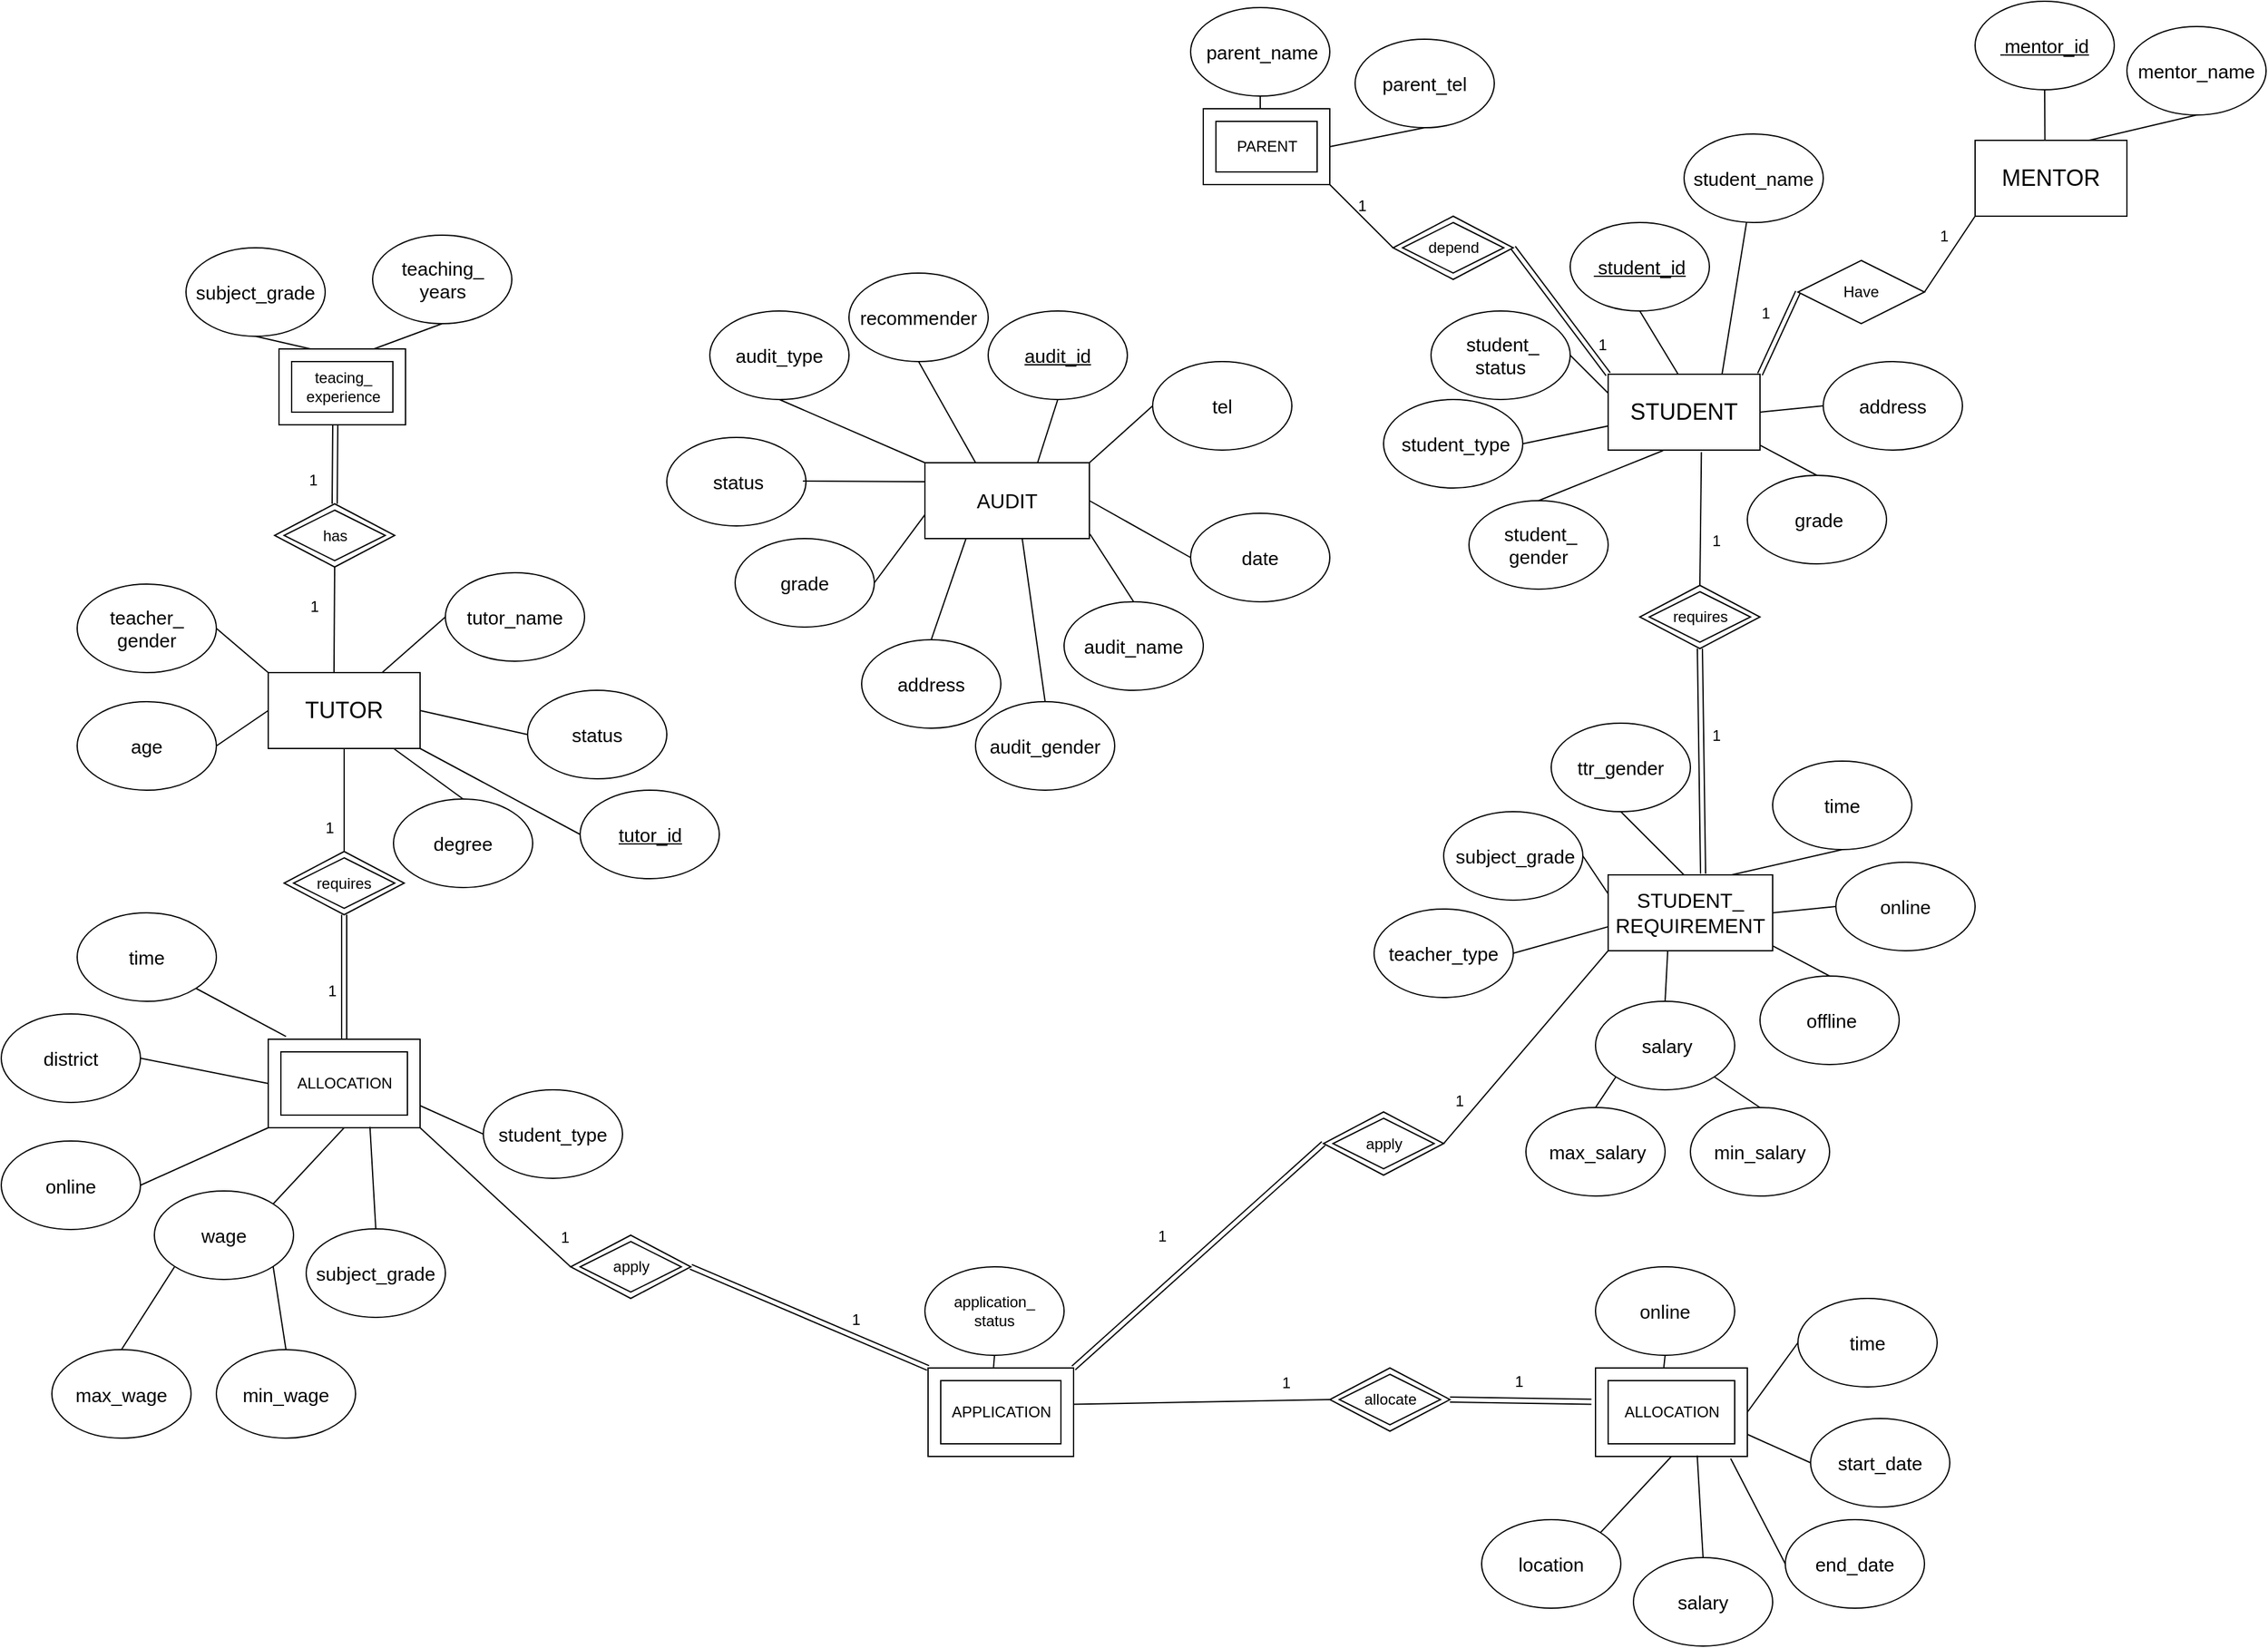 <mxfile version="24.9.1">
  <diagram name="Page-1" id="kLhc2KjDAWlGoQzp7i1l">
    <mxGraphModel dx="4055" dy="1963" grid="1" gridSize="10" guides="1" tooltips="1" connect="1" arrows="1" fold="1" page="1" pageScale="1" pageWidth="850" pageHeight="1100" math="0" shadow="0">
      <root>
        <mxCell id="0" />
        <mxCell id="1" parent="0" />
        <mxCell id="fp4rHpeMfnlgInjq3aHg-1" value="&lt;font style=&quot;font-size: 18px;&quot;&gt;STUDENT&lt;/font&gt;" style="rounded=0;whiteSpace=wrap;html=1;" parent="1" vertex="1">
          <mxGeometry x="-110" y="300" width="120" height="60" as="geometry" />
        </mxCell>
        <mxCell id="fp4rHpeMfnlgInjq3aHg-2" value="&lt;u&gt;&amp;nbsp;&lt;font style=&quot;font-size: 15px;&quot;&gt;student_id&lt;/font&gt;&lt;/u&gt;" style="ellipse;whiteSpace=wrap;html=1;" parent="1" vertex="1">
          <mxGeometry x="-140" y="180" width="110" height="70" as="geometry" />
        </mxCell>
        <mxCell id="fp4rHpeMfnlgInjq3aHg-4" value="" style="endArrow=none;html=1;rounded=0;entryX=0.5;entryY=1;entryDx=0;entryDy=0;exitX=0.46;exitY=-0.002;exitDx=0;exitDy=0;exitPerimeter=0;" parent="1" source="fp4rHpeMfnlgInjq3aHg-1" target="fp4rHpeMfnlgInjq3aHg-2" edge="1">
          <mxGeometry width="50" height="50" relative="1" as="geometry">
            <mxPoint x="-50" y="310" as="sourcePoint" />
            <mxPoint x="10" y="380" as="targetPoint" />
          </mxGeometry>
        </mxCell>
        <mxCell id="fp4rHpeMfnlgInjq3aHg-9" value="&lt;font style=&quot;font-size: 15px;&quot;&gt;student_name&lt;/font&gt;" style="ellipse;whiteSpace=wrap;html=1;" parent="1" vertex="1">
          <mxGeometry x="-50" y="110" width="110" height="70" as="geometry" />
        </mxCell>
        <mxCell id="fp4rHpeMfnlgInjq3aHg-10" value="" style="endArrow=none;html=1;rounded=0;exitX=0.75;exitY=0;exitDx=0;exitDy=0;" parent="1" source="fp4rHpeMfnlgInjq3aHg-1" target="fp4rHpeMfnlgInjq3aHg-9" edge="1">
          <mxGeometry width="50" height="50" relative="1" as="geometry">
            <mxPoint x="65" y="330" as="sourcePoint" />
            <mxPoint x="130" y="400" as="targetPoint" />
          </mxGeometry>
        </mxCell>
        <mxCell id="fp4rHpeMfnlgInjq3aHg-11" value="&lt;font style=&quot;font-size: 15px;&quot;&gt;address&lt;/font&gt;" style="ellipse;whiteSpace=wrap;html=1;" parent="1" vertex="1">
          <mxGeometry x="60" y="290" width="110" height="70" as="geometry" />
        </mxCell>
        <mxCell id="fp4rHpeMfnlgInjq3aHg-12" value="" style="endArrow=none;html=1;rounded=0;entryX=0;entryY=0.5;entryDx=0;entryDy=0;exitX=1;exitY=0.5;exitDx=0;exitDy=0;" parent="1" source="fp4rHpeMfnlgInjq3aHg-1" target="fp4rHpeMfnlgInjq3aHg-11" edge="1">
          <mxGeometry width="50" height="50" relative="1" as="geometry">
            <mxPoint x="135" y="410" as="sourcePoint" />
            <mxPoint x="200" y="480" as="targetPoint" />
          </mxGeometry>
        </mxCell>
        <mxCell id="fp4rHpeMfnlgInjq3aHg-13" value="&amp;nbsp;&lt;font style=&quot;font-size: 15px;&quot;&gt;grade&lt;/font&gt;" style="ellipse;whiteSpace=wrap;html=1;" parent="1" vertex="1">
          <mxGeometry y="380" width="110" height="70" as="geometry" />
        </mxCell>
        <mxCell id="fp4rHpeMfnlgInjq3aHg-14" value="" style="endArrow=none;html=1;rounded=0;entryX=0.5;entryY=0;entryDx=0;entryDy=0;exitX=1.003;exitY=0.939;exitDx=0;exitDy=0;exitPerimeter=0;" parent="1" source="fp4rHpeMfnlgInjq3aHg-1" target="fp4rHpeMfnlgInjq3aHg-13" edge="1">
          <mxGeometry width="50" height="50" relative="1" as="geometry">
            <mxPoint x="55" y="500" as="sourcePoint" />
            <mxPoint x="120" y="570" as="targetPoint" />
          </mxGeometry>
        </mxCell>
        <mxCell id="fp4rHpeMfnlgInjq3aHg-15" value="&amp;nbsp;&lt;font style=&quot;font-size: 15px;&quot;&gt;student_&lt;/font&gt;&lt;div&gt;&lt;font style=&quot;font-size: 15px;&quot;&gt;gender&lt;/font&gt;&lt;/div&gt;" style="ellipse;whiteSpace=wrap;html=1;" parent="1" vertex="1">
          <mxGeometry x="-220" y="400" width="110" height="70" as="geometry" />
        </mxCell>
        <mxCell id="fp4rHpeMfnlgInjq3aHg-16" value="" style="endArrow=none;html=1;rounded=0;entryX=0.5;entryY=0;entryDx=0;entryDy=0;exitX=0.362;exitY=1.006;exitDx=0;exitDy=0;exitPerimeter=0;" parent="1" source="fp4rHpeMfnlgInjq3aHg-1" target="fp4rHpeMfnlgInjq3aHg-15" edge="1">
          <mxGeometry width="50" height="50" relative="1" as="geometry">
            <mxPoint x="-75" y="520" as="sourcePoint" />
            <mxPoint x="-10" y="590" as="targetPoint" />
          </mxGeometry>
        </mxCell>
        <mxCell id="fp4rHpeMfnlgInjq3aHg-17" value="&amp;nbsp;&lt;font style=&quot;font-size: 15px;&quot;&gt;student_type&lt;/font&gt;" style="ellipse;whiteSpace=wrap;html=1;" parent="1" vertex="1">
          <mxGeometry x="-287.5" y="320" width="110" height="70" as="geometry" />
        </mxCell>
        <mxCell id="fp4rHpeMfnlgInjq3aHg-18" value="" style="endArrow=none;html=1;rounded=0;entryX=1;entryY=0.5;entryDx=0;entryDy=0;exitX=0.001;exitY=0.682;exitDx=0;exitDy=0;exitPerimeter=0;" parent="1" source="fp4rHpeMfnlgInjq3aHg-1" target="fp4rHpeMfnlgInjq3aHg-17" edge="1">
          <mxGeometry width="50" height="50" relative="1" as="geometry">
            <mxPoint x="-175" y="460" as="sourcePoint" />
            <mxPoint x="-110" y="530" as="targetPoint" />
          </mxGeometry>
        </mxCell>
        <mxCell id="fp4rHpeMfnlgInjq3aHg-19" value="&amp;nbsp;&lt;font style=&quot;font-size: 15px;&quot;&gt;student_&lt;/font&gt;&lt;div&gt;&lt;font style=&quot;font-size: 15px;&quot;&gt;status&lt;/font&gt;&lt;/div&gt;" style="ellipse;whiteSpace=wrap;html=1;" parent="1" vertex="1">
          <mxGeometry x="-250" y="250" width="110" height="70" as="geometry" />
        </mxCell>
        <mxCell id="fp4rHpeMfnlgInjq3aHg-20" value="" style="endArrow=none;html=1;rounded=0;entryX=1;entryY=0.5;entryDx=0;entryDy=0;exitX=0;exitY=0.25;exitDx=0;exitDy=0;" parent="1" source="fp4rHpeMfnlgInjq3aHg-1" target="fp4rHpeMfnlgInjq3aHg-19" edge="1">
          <mxGeometry width="50" height="50" relative="1" as="geometry">
            <mxPoint x="-185" y="360" as="sourcePoint" />
            <mxPoint x="-120" y="430" as="targetPoint" />
          </mxGeometry>
        </mxCell>
        <mxCell id="fp4rHpeMfnlgInjq3aHg-23" value="&lt;font style=&quot;font-size: 16px;&quot;&gt;STUDENT_&lt;/font&gt;&lt;div&gt;&lt;font style=&quot;font-size: 16px;&quot;&gt;REQUIREMENT&lt;/font&gt;&lt;/div&gt;" style="rounded=0;whiteSpace=wrap;html=1;" parent="1" vertex="1">
          <mxGeometry x="-110" y="696" width="130" height="60" as="geometry" />
        </mxCell>
        <mxCell id="fp4rHpeMfnlgInjq3aHg-24" value="&lt;font style=&quot;font-size: 15px;&quot;&gt;ttr_gender&lt;/font&gt;" style="ellipse;whiteSpace=wrap;html=1;" parent="1" vertex="1">
          <mxGeometry x="-155" y="576" width="110" height="70" as="geometry" />
        </mxCell>
        <mxCell id="fp4rHpeMfnlgInjq3aHg-25" value="" style="endArrow=none;html=1;rounded=0;entryX=0.5;entryY=1;entryDx=0;entryDy=0;exitX=0.46;exitY=-0.002;exitDx=0;exitDy=0;exitPerimeter=0;" parent="1" source="fp4rHpeMfnlgInjq3aHg-23" target="fp4rHpeMfnlgInjq3aHg-24" edge="1">
          <mxGeometry width="50" height="50" relative="1" as="geometry">
            <mxPoint x="-40" y="706" as="sourcePoint" />
            <mxPoint x="20" y="776" as="targetPoint" />
          </mxGeometry>
        </mxCell>
        <mxCell id="fp4rHpeMfnlgInjq3aHg-26" value="&lt;font style=&quot;font-size: 15px;&quot;&gt;time&lt;/font&gt;" style="ellipse;whiteSpace=wrap;html=1;" parent="1" vertex="1">
          <mxGeometry x="20" y="606" width="110" height="70" as="geometry" />
        </mxCell>
        <mxCell id="fp4rHpeMfnlgInjq3aHg-27" value="" style="endArrow=none;html=1;rounded=0;entryX=0.5;entryY=1;entryDx=0;entryDy=0;exitX=0.75;exitY=0;exitDx=0;exitDy=0;" parent="1" source="fp4rHpeMfnlgInjq3aHg-23" target="fp4rHpeMfnlgInjq3aHg-26" edge="1">
          <mxGeometry width="50" height="50" relative="1" as="geometry">
            <mxPoint x="75" y="726" as="sourcePoint" />
            <mxPoint x="140" y="796" as="targetPoint" />
          </mxGeometry>
        </mxCell>
        <mxCell id="fp4rHpeMfnlgInjq3aHg-28" value="&lt;font style=&quot;font-size: 15px;&quot;&gt;online&lt;/font&gt;" style="ellipse;whiteSpace=wrap;html=1;" parent="1" vertex="1">
          <mxGeometry x="70" y="686" width="110" height="70" as="geometry" />
        </mxCell>
        <mxCell id="fp4rHpeMfnlgInjq3aHg-29" value="" style="endArrow=none;html=1;rounded=0;entryX=0;entryY=0.5;entryDx=0;entryDy=0;exitX=1;exitY=0.5;exitDx=0;exitDy=0;" parent="1" source="fp4rHpeMfnlgInjq3aHg-23" target="fp4rHpeMfnlgInjq3aHg-28" edge="1">
          <mxGeometry width="50" height="50" relative="1" as="geometry">
            <mxPoint x="145" y="806" as="sourcePoint" />
            <mxPoint x="210" y="876" as="targetPoint" />
          </mxGeometry>
        </mxCell>
        <mxCell id="fp4rHpeMfnlgInjq3aHg-30" value="&amp;nbsp;&lt;font style=&quot;font-size: 15px;&quot;&gt;offline&lt;/font&gt;" style="ellipse;whiteSpace=wrap;html=1;" parent="1" vertex="1">
          <mxGeometry x="10" y="776" width="110" height="70" as="geometry" />
        </mxCell>
        <mxCell id="fp4rHpeMfnlgInjq3aHg-31" value="" style="endArrow=none;html=1;rounded=0;entryX=0.5;entryY=0;entryDx=0;entryDy=0;exitX=1.003;exitY=0.939;exitDx=0;exitDy=0;exitPerimeter=0;" parent="1" source="fp4rHpeMfnlgInjq3aHg-23" target="fp4rHpeMfnlgInjq3aHg-30" edge="1">
          <mxGeometry width="50" height="50" relative="1" as="geometry">
            <mxPoint x="65" y="896" as="sourcePoint" />
            <mxPoint x="130" y="966" as="targetPoint" />
          </mxGeometry>
        </mxCell>
        <mxCell id="fp4rHpeMfnlgInjq3aHg-32" value="&amp;nbsp;&lt;span style=&quot;font-size: 15px; background-color: initial;&quot;&gt;salary&lt;/span&gt;" style="ellipse;whiteSpace=wrap;html=1;" parent="1" vertex="1">
          <mxGeometry x="-120" y="796" width="110" height="70" as="geometry" />
        </mxCell>
        <mxCell id="fp4rHpeMfnlgInjq3aHg-33" value="" style="endArrow=none;html=1;rounded=0;entryX=0.5;entryY=0;entryDx=0;entryDy=0;exitX=0.362;exitY=1.006;exitDx=0;exitDy=0;exitPerimeter=0;" parent="1" source="fp4rHpeMfnlgInjq3aHg-23" target="fp4rHpeMfnlgInjq3aHg-32" edge="1">
          <mxGeometry width="50" height="50" relative="1" as="geometry">
            <mxPoint x="-65" y="916" as="sourcePoint" />
            <mxPoint y="986" as="targetPoint" />
          </mxGeometry>
        </mxCell>
        <mxCell id="fp4rHpeMfnlgInjq3aHg-34" value="&lt;font style=&quot;font-size: 15px;&quot;&gt;teacher_type&lt;/font&gt;" style="ellipse;whiteSpace=wrap;html=1;" parent="1" vertex="1">
          <mxGeometry x="-295" y="723" width="110" height="70" as="geometry" />
        </mxCell>
        <mxCell id="fp4rHpeMfnlgInjq3aHg-35" value="" style="endArrow=none;html=1;rounded=0;entryX=1;entryY=0.5;entryDx=0;entryDy=0;exitX=0.001;exitY=0.682;exitDx=0;exitDy=0;exitPerimeter=0;" parent="1" source="fp4rHpeMfnlgInjq3aHg-23" target="fp4rHpeMfnlgInjq3aHg-34" edge="1">
          <mxGeometry width="50" height="50" relative="1" as="geometry">
            <mxPoint x="-165" y="856" as="sourcePoint" />
            <mxPoint x="-100" y="926" as="targetPoint" />
          </mxGeometry>
        </mxCell>
        <mxCell id="fp4rHpeMfnlgInjq3aHg-36" value="&amp;nbsp;&lt;font style=&quot;font-size: 15px;&quot;&gt;subject_grade&lt;/font&gt;" style="ellipse;whiteSpace=wrap;html=1;" parent="1" vertex="1">
          <mxGeometry x="-240" y="646" width="110" height="70" as="geometry" />
        </mxCell>
        <mxCell id="fp4rHpeMfnlgInjq3aHg-37" value="" style="endArrow=none;html=1;rounded=0;entryX=1;entryY=0.5;entryDx=0;entryDy=0;exitX=0;exitY=0.25;exitDx=0;exitDy=0;" parent="1" source="fp4rHpeMfnlgInjq3aHg-23" target="fp4rHpeMfnlgInjq3aHg-36" edge="1">
          <mxGeometry width="50" height="50" relative="1" as="geometry">
            <mxPoint x="-175" y="756" as="sourcePoint" />
            <mxPoint x="-110" y="826" as="targetPoint" />
          </mxGeometry>
        </mxCell>
        <mxCell id="fp4rHpeMfnlgInjq3aHg-38" value="&lt;font style=&quot;font-size: 15px;&quot;&gt;min_salary&lt;/font&gt;" style="ellipse;whiteSpace=wrap;html=1;" parent="1" vertex="1">
          <mxGeometry x="-45" y="880" width="110" height="70" as="geometry" />
        </mxCell>
        <mxCell id="fp4rHpeMfnlgInjq3aHg-39" value="" style="endArrow=none;html=1;rounded=0;entryX=0.5;entryY=0;entryDx=0;entryDy=0;exitX=1;exitY=1;exitDx=0;exitDy=0;" parent="1" source="fp4rHpeMfnlgInjq3aHg-32" target="fp4rHpeMfnlgInjq3aHg-38" edge="1">
          <mxGeometry width="50" height="50" relative="1" as="geometry">
            <mxPoint x="-35" y="856" as="sourcePoint" />
            <mxPoint x="75" y="1070" as="targetPoint" />
          </mxGeometry>
        </mxCell>
        <mxCell id="fp4rHpeMfnlgInjq3aHg-40" value="&amp;nbsp;&lt;font style=&quot;font-size: 15px;&quot;&gt;max_salary&lt;/font&gt;" style="ellipse;whiteSpace=wrap;html=1;" parent="1" vertex="1">
          <mxGeometry x="-175" y="880" width="110" height="70" as="geometry" />
        </mxCell>
        <mxCell id="fp4rHpeMfnlgInjq3aHg-41" value="" style="endArrow=none;html=1;rounded=0;entryX=0.5;entryY=0;entryDx=0;entryDy=0;exitX=0;exitY=1;exitDx=0;exitDy=0;" parent="1" source="fp4rHpeMfnlgInjq3aHg-32" target="fp4rHpeMfnlgInjq3aHg-40" edge="1">
          <mxGeometry width="50" height="50" relative="1" as="geometry">
            <mxPoint x="-112" y="860" as="sourcePoint" />
            <mxPoint x="-55" y="1090" as="targetPoint" />
          </mxGeometry>
        </mxCell>
        <mxCell id="fp4rHpeMfnlgInjq3aHg-42" value="" style="verticalLabelPosition=bottom;verticalAlign=top;html=1;shape=mxgraph.basic.frame;dx=10;whiteSpace=wrap;" parent="1" vertex="1">
          <mxGeometry x="-430" y="90" width="100" height="60" as="geometry" />
        </mxCell>
        <mxCell id="fp4rHpeMfnlgInjq3aHg-43" value="PARENT" style="text;html=1;align=center;verticalAlign=middle;resizable=0;points=[];autosize=1;strokeColor=none;fillColor=none;" parent="1" vertex="1">
          <mxGeometry x="-415" y="105" width="70" height="30" as="geometry" />
        </mxCell>
        <mxCell id="fp4rHpeMfnlgInjq3aHg-44" value="&amp;nbsp;&lt;font style=&quot;font-size: 15px;&quot;&gt;parent_name&lt;/font&gt;" style="ellipse;whiteSpace=wrap;html=1;" parent="1" vertex="1">
          <mxGeometry x="-440" y="10" width="110" height="70" as="geometry" />
        </mxCell>
        <mxCell id="fp4rHpeMfnlgInjq3aHg-45" value="" style="endArrow=none;html=1;rounded=0;entryX=0.5;entryY=1;entryDx=0;entryDy=0;exitX=0.45;exitY=-0.008;exitDx=0;exitDy=0;exitPerimeter=0;" parent="1" source="fp4rHpeMfnlgInjq3aHg-42" target="fp4rHpeMfnlgInjq3aHg-44" edge="1">
          <mxGeometry width="50" height="50" relative="1" as="geometry">
            <mxPoint x="-345" y="120" as="sourcePoint" />
            <mxPoint x="-280" y="200" as="targetPoint" />
          </mxGeometry>
        </mxCell>
        <mxCell id="fp4rHpeMfnlgInjq3aHg-46" value="&lt;font style=&quot;font-size: 15px;&quot;&gt;parent_tel&lt;/font&gt;" style="ellipse;whiteSpace=wrap;html=1;" parent="1" vertex="1">
          <mxGeometry x="-310" y="35" width="110" height="70" as="geometry" />
        </mxCell>
        <mxCell id="fp4rHpeMfnlgInjq3aHg-47" value="" style="endArrow=none;html=1;rounded=0;entryX=0.5;entryY=1;entryDx=0;entryDy=0;exitX=1;exitY=0.5;exitDx=0;exitDy=0;exitPerimeter=0;" parent="1" source="fp4rHpeMfnlgInjq3aHg-42" target="fp4rHpeMfnlgInjq3aHg-46" edge="1">
          <mxGeometry width="50" height="50" relative="1" as="geometry">
            <mxPoint x="-310" y="120" as="sourcePoint" />
            <mxPoint x="-160" y="220" as="targetPoint" />
          </mxGeometry>
        </mxCell>
        <mxCell id="fp4rHpeMfnlgInjq3aHg-48" value="depend" style="rhombus;whiteSpace=wrap;html=1;" parent="1" vertex="1">
          <mxGeometry x="-272.5" y="180" width="80" height="40" as="geometry" />
        </mxCell>
        <mxCell id="fp4rHpeMfnlgInjq3aHg-49" value="" style="rhombus;whiteSpace=wrap;html=1;fillColor=none;" parent="1" vertex="1">
          <mxGeometry x="-280" y="175" width="95" height="50" as="geometry" />
        </mxCell>
        <mxCell id="fp4rHpeMfnlgInjq3aHg-50" value="" style="endArrow=none;html=1;rounded=0;entryX=0;entryY=0.5;entryDx=0;entryDy=0;exitX=1;exitY=1;exitDx=0;exitDy=0;exitPerimeter=0;" parent="1" source="fp4rHpeMfnlgInjq3aHg-42" target="fp4rHpeMfnlgInjq3aHg-49" edge="1">
          <mxGeometry width="50" height="50" relative="1" as="geometry">
            <mxPoint x="-320" y="130" as="sourcePoint" />
            <mxPoint x="-245" y="115" as="targetPoint" />
          </mxGeometry>
        </mxCell>
        <mxCell id="fp4rHpeMfnlgInjq3aHg-51" value="" style="shape=link;html=1;rounded=0;entryX=0;entryY=0;entryDx=0;entryDy=0;exitX=1;exitY=0.5;exitDx=0;exitDy=0;" parent="1" source="fp4rHpeMfnlgInjq3aHg-49" target="fp4rHpeMfnlgInjq3aHg-1" edge="1">
          <mxGeometry relative="1" as="geometry">
            <mxPoint x="-185" y="199.6" as="sourcePoint" />
            <mxPoint x="-25" y="199.6" as="targetPoint" />
          </mxGeometry>
        </mxCell>
        <mxCell id="fp4rHpeMfnlgInjq3aHg-52" value="1" style="resizable=0;html=1;whiteSpace=wrap;align=right;verticalAlign=bottom;" parent="fp4rHpeMfnlgInjq3aHg-51" connectable="0" vertex="1">
          <mxGeometry x="1" relative="1" as="geometry">
            <mxPoint y="-15" as="offset" />
          </mxGeometry>
        </mxCell>
        <mxCell id="fp4rHpeMfnlgInjq3aHg-53" value="1" style="resizable=0;html=1;whiteSpace=wrap;align=right;verticalAlign=bottom;" parent="1" connectable="0" vertex="1">
          <mxGeometry x="-300.0" y="175.004" as="geometry" />
        </mxCell>
        <mxCell id="fp4rHpeMfnlgInjq3aHg-54" value="&lt;font style=&quot;font-size: 18px;&quot;&gt;MENTOR&lt;/font&gt;" style="rounded=0;whiteSpace=wrap;html=1;" parent="1" vertex="1">
          <mxGeometry x="180" y="115" width="120" height="60" as="geometry" />
        </mxCell>
        <mxCell id="fp4rHpeMfnlgInjq3aHg-55" value="&lt;u&gt;&amp;nbsp;&lt;font style=&quot;font-size: 15px;&quot;&gt;mentor_id&lt;/font&gt;&lt;/u&gt;" style="ellipse;whiteSpace=wrap;html=1;" parent="1" vertex="1">
          <mxGeometry x="180" y="5" width="110" height="70" as="geometry" />
        </mxCell>
        <mxCell id="fp4rHpeMfnlgInjq3aHg-56" value="" style="endArrow=none;html=1;rounded=0;entryX=0.5;entryY=1;entryDx=0;entryDy=0;exitX=0.46;exitY=-0.002;exitDx=0;exitDy=0;exitPerimeter=0;" parent="1" source="fp4rHpeMfnlgInjq3aHg-54" target="fp4rHpeMfnlgInjq3aHg-55" edge="1">
          <mxGeometry width="50" height="50" relative="1" as="geometry">
            <mxPoint x="240" y="125" as="sourcePoint" />
            <mxPoint x="300" y="195" as="targetPoint" />
          </mxGeometry>
        </mxCell>
        <mxCell id="fp4rHpeMfnlgInjq3aHg-57" value="&lt;font style=&quot;font-size: 15px;&quot;&gt;mentor_name&lt;/font&gt;" style="ellipse;whiteSpace=wrap;html=1;" parent="1" vertex="1">
          <mxGeometry x="300" y="25" width="110" height="70" as="geometry" />
        </mxCell>
        <mxCell id="fp4rHpeMfnlgInjq3aHg-58" value="" style="endArrow=none;html=1;rounded=0;entryX=0.5;entryY=1;entryDx=0;entryDy=0;exitX=0.75;exitY=0;exitDx=0;exitDy=0;" parent="1" source="fp4rHpeMfnlgInjq3aHg-54" target="fp4rHpeMfnlgInjq3aHg-57" edge="1">
          <mxGeometry width="50" height="50" relative="1" as="geometry">
            <mxPoint x="355" y="145" as="sourcePoint" />
            <mxPoint x="420" y="215" as="targetPoint" />
          </mxGeometry>
        </mxCell>
        <mxCell id="fp4rHpeMfnlgInjq3aHg-63" value="Have" style="rhombus;whiteSpace=wrap;html=1;" parent="1" vertex="1">
          <mxGeometry x="40" y="210" width="100" height="50" as="geometry" />
        </mxCell>
        <mxCell id="fp4rHpeMfnlgInjq3aHg-64" value="" style="shape=link;html=1;rounded=0;exitX=1;exitY=0;exitDx=0;exitDy=0;entryX=0;entryY=0.5;entryDx=0;entryDy=0;" parent="1" source="fp4rHpeMfnlgInjq3aHg-1" target="fp4rHpeMfnlgInjq3aHg-63" edge="1">
          <mxGeometry relative="1" as="geometry">
            <mxPoint x="20" y="270" as="sourcePoint" />
            <mxPoint x="180" y="270" as="targetPoint" />
          </mxGeometry>
        </mxCell>
        <mxCell id="fp4rHpeMfnlgInjq3aHg-65" value="1" style="resizable=0;html=1;whiteSpace=wrap;align=right;verticalAlign=bottom;" parent="fp4rHpeMfnlgInjq3aHg-64" connectable="0" vertex="1">
          <mxGeometry x="1" relative="1" as="geometry">
            <mxPoint x="-20" y="25" as="offset" />
          </mxGeometry>
        </mxCell>
        <mxCell id="fp4rHpeMfnlgInjq3aHg-66" value="" style="endArrow=none;html=1;rounded=0;entryX=0;entryY=1;entryDx=0;entryDy=0;exitX=1;exitY=0.5;exitDx=0;exitDy=0;" parent="1" source="fp4rHpeMfnlgInjq3aHg-63" target="fp4rHpeMfnlgInjq3aHg-54" edge="1">
          <mxGeometry width="50" height="50" relative="1" as="geometry">
            <mxPoint x="140" y="230" as="sourcePoint" />
            <mxPoint x="225" y="210" as="targetPoint" />
          </mxGeometry>
        </mxCell>
        <mxCell id="fp4rHpeMfnlgInjq3aHg-67" value="1" style="resizable=0;html=1;whiteSpace=wrap;align=right;verticalAlign=bottom;" parent="1" connectable="0" vertex="1">
          <mxGeometry x="160.0" y="199.998" as="geometry" />
        </mxCell>
        <mxCell id="fp4rHpeMfnlgInjq3aHg-68" value="&lt;font style=&quot;font-size: 16px;&quot;&gt;AUDIT&lt;/font&gt;" style="rounded=0;whiteSpace=wrap;html=1;" parent="1" vertex="1">
          <mxGeometry x="-650" y="370" width="130" height="60" as="geometry" />
        </mxCell>
        <mxCell id="fp4rHpeMfnlgInjq3aHg-69" value="&lt;font style=&quot;font-size: 15px;&quot;&gt;&lt;u&gt;audit_id&lt;/u&gt;&lt;/font&gt;" style="ellipse;whiteSpace=wrap;html=1;" parent="1" vertex="1">
          <mxGeometry x="-600" y="250" width="110" height="70" as="geometry" />
        </mxCell>
        <mxCell id="fp4rHpeMfnlgInjq3aHg-70" value="" style="endArrow=none;html=1;rounded=0;entryX=0.5;entryY=1;entryDx=0;entryDy=0;exitX=0.685;exitY=0;exitDx=0;exitDy=0;exitPerimeter=0;" parent="1" source="fp4rHpeMfnlgInjq3aHg-68" target="fp4rHpeMfnlgInjq3aHg-69" edge="1">
          <mxGeometry width="50" height="50" relative="1" as="geometry">
            <mxPoint x="-580" y="380" as="sourcePoint" />
            <mxPoint x="-520" y="450" as="targetPoint" />
          </mxGeometry>
        </mxCell>
        <mxCell id="fp4rHpeMfnlgInjq3aHg-71" value="&lt;font style=&quot;font-size: 15px;&quot;&gt;tel&lt;/font&gt;" style="ellipse;whiteSpace=wrap;html=1;" parent="1" vertex="1">
          <mxGeometry x="-470" y="290" width="110" height="70" as="geometry" />
        </mxCell>
        <mxCell id="fp4rHpeMfnlgInjq3aHg-72" value="" style="endArrow=none;html=1;rounded=0;entryX=0;entryY=0.5;entryDx=0;entryDy=0;exitX=1;exitY=0;exitDx=0;exitDy=0;" parent="1" source="fp4rHpeMfnlgInjq3aHg-68" target="fp4rHpeMfnlgInjq3aHg-71" edge="1">
          <mxGeometry width="50" height="50" relative="1" as="geometry">
            <mxPoint x="-465" y="400" as="sourcePoint" />
            <mxPoint x="-400" y="470" as="targetPoint" />
          </mxGeometry>
        </mxCell>
        <mxCell id="fp4rHpeMfnlgInjq3aHg-73" value="&lt;font style=&quot;font-size: 15px;&quot;&gt;date&lt;/font&gt;" style="ellipse;whiteSpace=wrap;html=1;" parent="1" vertex="1">
          <mxGeometry x="-440" y="410" width="110" height="70" as="geometry" />
        </mxCell>
        <mxCell id="fp4rHpeMfnlgInjq3aHg-74" value="" style="endArrow=none;html=1;rounded=0;entryX=0;entryY=0.5;entryDx=0;entryDy=0;exitX=1;exitY=0.5;exitDx=0;exitDy=0;" parent="1" source="fp4rHpeMfnlgInjq3aHg-68" target="fp4rHpeMfnlgInjq3aHg-73" edge="1">
          <mxGeometry width="50" height="50" relative="1" as="geometry">
            <mxPoint x="-395" y="480" as="sourcePoint" />
            <mxPoint x="-330" y="550" as="targetPoint" />
          </mxGeometry>
        </mxCell>
        <mxCell id="fp4rHpeMfnlgInjq3aHg-75" value="&lt;font style=&quot;font-size: 15px;&quot;&gt;audit_name&lt;/font&gt;" style="ellipse;whiteSpace=wrap;html=1;" parent="1" vertex="1">
          <mxGeometry x="-540" y="480" width="110" height="70" as="geometry" />
        </mxCell>
        <mxCell id="fp4rHpeMfnlgInjq3aHg-76" value="" style="endArrow=none;html=1;rounded=0;entryX=0.5;entryY=0;entryDx=0;entryDy=0;exitX=1.003;exitY=0.939;exitDx=0;exitDy=0;exitPerimeter=0;" parent="1" source="fp4rHpeMfnlgInjq3aHg-68" target="fp4rHpeMfnlgInjq3aHg-75" edge="1">
          <mxGeometry width="50" height="50" relative="1" as="geometry">
            <mxPoint x="-475" y="570" as="sourcePoint" />
            <mxPoint x="-410" y="640" as="targetPoint" />
          </mxGeometry>
        </mxCell>
        <mxCell id="fp4rHpeMfnlgInjq3aHg-77" value="&lt;font style=&quot;font-size: 15px;&quot;&gt;address&lt;/font&gt;" style="ellipse;whiteSpace=wrap;html=1;" parent="1" vertex="1">
          <mxGeometry x="-700" y="510" width="110" height="70" as="geometry" />
        </mxCell>
        <mxCell id="fp4rHpeMfnlgInjq3aHg-78" value="" style="endArrow=none;html=1;rounded=0;entryX=0.5;entryY=0;entryDx=0;entryDy=0;exitX=0.25;exitY=1;exitDx=0;exitDy=0;" parent="1" source="fp4rHpeMfnlgInjq3aHg-68" target="fp4rHpeMfnlgInjq3aHg-77" edge="1">
          <mxGeometry width="50" height="50" relative="1" as="geometry">
            <mxPoint x="-605" y="590" as="sourcePoint" />
            <mxPoint x="-540" y="660" as="targetPoint" />
          </mxGeometry>
        </mxCell>
        <mxCell id="fp4rHpeMfnlgInjq3aHg-79" value="&lt;font style=&quot;font-size: 15px;&quot;&gt;grade&lt;/font&gt;" style="ellipse;whiteSpace=wrap;html=1;" parent="1" vertex="1">
          <mxGeometry x="-800" y="430" width="110" height="70" as="geometry" />
        </mxCell>
        <mxCell id="fp4rHpeMfnlgInjq3aHg-80" value="" style="endArrow=none;html=1;rounded=0;entryX=1;entryY=0.5;entryDx=0;entryDy=0;exitX=0.001;exitY=0.682;exitDx=0;exitDy=0;exitPerimeter=0;" parent="1" source="fp4rHpeMfnlgInjq3aHg-68" target="fp4rHpeMfnlgInjq3aHg-79" edge="1">
          <mxGeometry width="50" height="50" relative="1" as="geometry">
            <mxPoint x="-705" y="530" as="sourcePoint" />
            <mxPoint x="-640" y="600" as="targetPoint" />
          </mxGeometry>
        </mxCell>
        <mxCell id="fp4rHpeMfnlgInjq3aHg-81" value="&amp;nbsp;&lt;font style=&quot;font-size: 15px;&quot;&gt;status&lt;/font&gt;" style="ellipse;whiteSpace=wrap;html=1;" parent="1" vertex="1">
          <mxGeometry x="-854" y="350" width="110" height="70" as="geometry" />
        </mxCell>
        <mxCell id="fp4rHpeMfnlgInjq3aHg-82" value="" style="endArrow=none;html=1;rounded=0;entryX=0.978;entryY=0.493;entryDx=0;entryDy=0;exitX=0;exitY=0.25;exitDx=0;exitDy=0;entryPerimeter=0;" parent="1" source="fp4rHpeMfnlgInjq3aHg-68" target="fp4rHpeMfnlgInjq3aHg-81" edge="1">
          <mxGeometry width="50" height="50" relative="1" as="geometry">
            <mxPoint x="-715" y="430" as="sourcePoint" />
            <mxPoint x="-740" y="385" as="targetPoint" />
          </mxGeometry>
        </mxCell>
        <mxCell id="fp4rHpeMfnlgInjq3aHg-88" value="&lt;span style=&quot;font-size: 15px;&quot;&gt;audit_type&lt;/span&gt;" style="ellipse;whiteSpace=wrap;html=1;" parent="1" vertex="1">
          <mxGeometry x="-820" y="250" width="110" height="70" as="geometry" />
        </mxCell>
        <mxCell id="fp4rHpeMfnlgInjq3aHg-89" value="" style="endArrow=none;html=1;rounded=0;entryX=0.5;entryY=1;entryDx=0;entryDy=0;exitX=0;exitY=0;exitDx=0;exitDy=0;" parent="1" source="fp4rHpeMfnlgInjq3aHg-68" target="fp4rHpeMfnlgInjq3aHg-88" edge="1">
          <mxGeometry width="50" height="50" relative="1" as="geometry">
            <mxPoint x="-761" y="360" as="sourcePoint" />
            <mxPoint x="-720" y="440" as="targetPoint" />
          </mxGeometry>
        </mxCell>
        <mxCell id="fp4rHpeMfnlgInjq3aHg-90" value="&lt;font style=&quot;font-size: 15px;&quot;&gt;recommender&lt;/font&gt;" style="ellipse;whiteSpace=wrap;html=1;" parent="1" vertex="1">
          <mxGeometry x="-710" y="220" width="110" height="70" as="geometry" />
        </mxCell>
        <mxCell id="fp4rHpeMfnlgInjq3aHg-91" value="" style="endArrow=none;html=1;rounded=0;entryX=0.5;entryY=1;entryDx=0;entryDy=0;exitX=0.308;exitY=0;exitDx=0;exitDy=0;exitPerimeter=0;" parent="1" source="fp4rHpeMfnlgInjq3aHg-68" target="fp4rHpeMfnlgInjq3aHg-90" edge="1">
          <mxGeometry width="50" height="50" relative="1" as="geometry">
            <mxPoint x="-720" y="360" as="sourcePoint" />
            <mxPoint x="-600" y="460" as="targetPoint" />
          </mxGeometry>
        </mxCell>
        <mxCell id="fp4rHpeMfnlgInjq3aHg-92" value="&lt;font style=&quot;font-size: 15px;&quot;&gt;audit_gender&lt;/font&gt;" style="ellipse;whiteSpace=wrap;html=1;" parent="1" vertex="1">
          <mxGeometry x="-610" y="559" width="110" height="70" as="geometry" />
        </mxCell>
        <mxCell id="fp4rHpeMfnlgInjq3aHg-93" value="" style="endArrow=none;html=1;rounded=0;entryX=0.5;entryY=0;entryDx=0;entryDy=0;exitX=0.591;exitY=0.991;exitDx=0;exitDy=0;exitPerimeter=0;" parent="1" source="fp4rHpeMfnlgInjq3aHg-68" target="fp4rHpeMfnlgInjq3aHg-92" edge="1">
          <mxGeometry width="50" height="50" relative="1" as="geometry">
            <mxPoint x="-528" y="479" as="sourcePoint" />
            <mxPoint x="-450" y="709" as="targetPoint" />
          </mxGeometry>
        </mxCell>
        <mxCell id="fp4rHpeMfnlgInjq3aHg-115" value="" style="verticalLabelPosition=bottom;verticalAlign=top;html=1;shape=mxgraph.basic.frame;dx=10;whiteSpace=wrap;" parent="1" vertex="1">
          <mxGeometry x="-120" y="1086" width="120" height="70" as="geometry" />
        </mxCell>
        <mxCell id="fp4rHpeMfnlgInjq3aHg-116" value="ALLOCATION" style="text;html=1;align=center;verticalAlign=middle;resizable=0;points=[];autosize=1;strokeColor=none;fillColor=none;" parent="1" vertex="1">
          <mxGeometry x="-110" y="1106" width="100" height="30" as="geometry" />
        </mxCell>
        <mxCell id="fp4rHpeMfnlgInjq3aHg-117" value="&lt;font style=&quot;font-size: 15px;&quot;&gt;online&lt;/font&gt;" style="ellipse;whiteSpace=wrap;html=1;" parent="1" vertex="1">
          <mxGeometry x="-120" y="1006" width="110" height="70" as="geometry" />
        </mxCell>
        <mxCell id="fp4rHpeMfnlgInjq3aHg-118" value="" style="endArrow=none;html=1;rounded=0;entryX=0.5;entryY=1;entryDx=0;entryDy=0;exitX=0.45;exitY=-0.008;exitDx=0;exitDy=0;exitPerimeter=0;" parent="1" source="fp4rHpeMfnlgInjq3aHg-115" target="fp4rHpeMfnlgInjq3aHg-117" edge="1">
          <mxGeometry width="50" height="50" relative="1" as="geometry">
            <mxPoint x="-15" y="1116" as="sourcePoint" />
            <mxPoint x="50" y="1196" as="targetPoint" />
          </mxGeometry>
        </mxCell>
        <mxCell id="fp4rHpeMfnlgInjq3aHg-119" value="&lt;font style=&quot;font-size: 15px;&quot;&gt;time&lt;/font&gt;" style="ellipse;whiteSpace=wrap;html=1;" parent="1" vertex="1">
          <mxGeometry x="40" y="1031" width="110" height="70" as="geometry" />
        </mxCell>
        <mxCell id="fp4rHpeMfnlgInjq3aHg-120" value="" style="endArrow=none;html=1;rounded=0;entryX=0;entryY=0.5;entryDx=0;entryDy=0;exitX=1;exitY=0.5;exitDx=0;exitDy=0;exitPerimeter=0;" parent="1" source="fp4rHpeMfnlgInjq3aHg-115" target="fp4rHpeMfnlgInjq3aHg-119" edge="1">
          <mxGeometry width="50" height="50" relative="1" as="geometry">
            <mxPoint x="20" y="1116" as="sourcePoint" />
            <mxPoint x="170" y="1216" as="targetPoint" />
          </mxGeometry>
        </mxCell>
        <mxCell id="fp4rHpeMfnlgInjq3aHg-121" value="&lt;font style=&quot;font-size: 15px;&quot;&gt;start_date&lt;/font&gt;" style="ellipse;whiteSpace=wrap;html=1;" parent="1" vertex="1">
          <mxGeometry x="50" y="1126" width="110" height="70" as="geometry" />
        </mxCell>
        <mxCell id="fp4rHpeMfnlgInjq3aHg-122" value="" style="endArrow=none;html=1;rounded=0;entryX=0;entryY=0.5;entryDx=0;entryDy=0;exitX=0;exitY=0;exitDx=120;exitDy=52.5;exitPerimeter=0;" parent="1" source="fp4rHpeMfnlgInjq3aHg-115" target="fp4rHpeMfnlgInjq3aHg-121" edge="1">
          <mxGeometry width="50" height="50" relative="1" as="geometry">
            <mxPoint x="10" y="1216" as="sourcePoint" />
            <mxPoint x="180" y="1311" as="targetPoint" />
          </mxGeometry>
        </mxCell>
        <mxCell id="fp4rHpeMfnlgInjq3aHg-123" value="&lt;font style=&quot;font-size: 15px;&quot;&gt;end_date&lt;/font&gt;" style="ellipse;whiteSpace=wrap;html=1;" parent="1" vertex="1">
          <mxGeometry x="30" y="1206" width="110" height="70" as="geometry" />
        </mxCell>
        <mxCell id="fp4rHpeMfnlgInjq3aHg-124" value="" style="endArrow=none;html=1;rounded=0;entryX=0;entryY=0.5;entryDx=0;entryDy=0;exitX=0.89;exitY=1.023;exitDx=0;exitDy=0;exitPerimeter=0;" parent="1" source="fp4rHpeMfnlgInjq3aHg-115" target="fp4rHpeMfnlgInjq3aHg-123" edge="1">
          <mxGeometry width="50" height="50" relative="1" as="geometry">
            <mxPoint x="-10" y="1296" as="sourcePoint" />
            <mxPoint x="160" y="1391" as="targetPoint" />
          </mxGeometry>
        </mxCell>
        <mxCell id="fp4rHpeMfnlgInjq3aHg-125" value="&lt;font style=&quot;font-size: 15px;&quot;&gt;salary&lt;/font&gt;" style="ellipse;whiteSpace=wrap;html=1;" parent="1" vertex="1">
          <mxGeometry x="-90" y="1236" width="110" height="70" as="geometry" />
        </mxCell>
        <mxCell id="fp4rHpeMfnlgInjq3aHg-126" value="" style="endArrow=none;html=1;rounded=0;entryX=0.5;entryY=0;entryDx=0;entryDy=0;exitX=0.67;exitY=0.989;exitDx=0;exitDy=0;exitPerimeter=0;" parent="1" source="fp4rHpeMfnlgInjq3aHg-115" target="fp4rHpeMfnlgInjq3aHg-125" edge="1">
          <mxGeometry width="50" height="50" relative="1" as="geometry">
            <mxPoint x="-130" y="1326" as="sourcePoint" />
            <mxPoint x="40" y="1421" as="targetPoint" />
          </mxGeometry>
        </mxCell>
        <mxCell id="fp4rHpeMfnlgInjq3aHg-129" value="&lt;span style=&quot;font-size: 15px;&quot;&gt;location&lt;/span&gt;" style="ellipse;whiteSpace=wrap;html=1;" parent="1" vertex="1">
          <mxGeometry x="-210" y="1206" width="110" height="70" as="geometry" />
        </mxCell>
        <mxCell id="fp4rHpeMfnlgInjq3aHg-130" value="" style="endArrow=none;html=1;rounded=0;entryX=1;entryY=0;entryDx=0;entryDy=0;exitX=0.5;exitY=1;exitDx=0;exitDy=0;exitPerimeter=0;" parent="1" source="fp4rHpeMfnlgInjq3aHg-115" target="fp4rHpeMfnlgInjq3aHg-129" edge="1">
          <mxGeometry width="50" height="50" relative="1" as="geometry">
            <mxPoint x="-250" y="1296" as="sourcePoint" />
            <mxPoint x="-80" y="1391" as="targetPoint" />
          </mxGeometry>
        </mxCell>
        <mxCell id="fp4rHpeMfnlgInjq3aHg-136" value="allocate" style="rhombus;whiteSpace=wrap;html=1;" parent="1" vertex="1">
          <mxGeometry x="-322.5" y="1091" width="80" height="40" as="geometry" />
        </mxCell>
        <mxCell id="fp4rHpeMfnlgInjq3aHg-137" value="" style="rhombus;whiteSpace=wrap;html=1;fillColor=none;" parent="1" vertex="1">
          <mxGeometry x="-330" y="1086" width="95" height="50" as="geometry" />
        </mxCell>
        <mxCell id="fp4rHpeMfnlgInjq3aHg-138" value="" style="endArrow=none;html=1;rounded=0;entryX=0;entryY=0.5;entryDx=0;entryDy=0;exitX=0.993;exitY=0.411;exitDx=0;exitDy=0;exitPerimeter=0;" parent="1" source="fp4rHpeMfnlgInjq3aHg-142" target="fp4rHpeMfnlgInjq3aHg-137" edge="1">
          <mxGeometry width="50" height="50" relative="1" as="geometry">
            <mxPoint x="-420" y="1111" as="sourcePoint" />
            <mxPoint x="-345" y="961" as="targetPoint" />
          </mxGeometry>
        </mxCell>
        <mxCell id="fp4rHpeMfnlgInjq3aHg-139" value="" style="shape=link;html=1;rounded=0;entryX=-0.027;entryY=0.382;entryDx=0;entryDy=0;exitX=1;exitY=0.5;exitDx=0;exitDy=0;entryPerimeter=0;" parent="1" source="fp4rHpeMfnlgInjq3aHg-137" target="fp4rHpeMfnlgInjq3aHg-115" edge="1">
          <mxGeometry relative="1" as="geometry">
            <mxPoint x="-285" y="1045.6" as="sourcePoint" />
            <mxPoint x="-210" y="1146" as="targetPoint" />
          </mxGeometry>
        </mxCell>
        <mxCell id="fp4rHpeMfnlgInjq3aHg-140" value="1" style="resizable=0;html=1;whiteSpace=wrap;align=right;verticalAlign=bottom;" parent="fp4rHpeMfnlgInjq3aHg-139" connectable="0" vertex="1">
          <mxGeometry x="1" relative="1" as="geometry">
            <mxPoint x="-52" y="-7" as="offset" />
          </mxGeometry>
        </mxCell>
        <mxCell id="fp4rHpeMfnlgInjq3aHg-141" value="1" style="resizable=0;html=1;whiteSpace=wrap;align=right;verticalAlign=bottom;" parent="1" connectable="0" vertex="1">
          <mxGeometry x="-360.0" y="1106.004" as="geometry" />
        </mxCell>
        <mxCell id="fp4rHpeMfnlgInjq3aHg-142" value="" style="verticalLabelPosition=bottom;verticalAlign=top;html=1;shape=mxgraph.basic.frame;dx=10;whiteSpace=wrap;" parent="1" vertex="1">
          <mxGeometry x="-647.5" y="1086" width="115" height="70" as="geometry" />
        </mxCell>
        <mxCell id="fp4rHpeMfnlgInjq3aHg-143" value="APPLICATION" style="text;html=1;align=center;verticalAlign=middle;resizable=0;points=[];autosize=1;strokeColor=none;fillColor=none;" parent="1" vertex="1">
          <mxGeometry x="-640" y="1106" width="100" height="30" as="geometry" />
        </mxCell>
        <mxCell id="fp4rHpeMfnlgInjq3aHg-144" value="application_&lt;div&gt;status&lt;/div&gt;" style="ellipse;whiteSpace=wrap;html=1;" parent="1" vertex="1">
          <mxGeometry x="-650" y="1006" width="110" height="70" as="geometry" />
        </mxCell>
        <mxCell id="fp4rHpeMfnlgInjq3aHg-145" value="" style="endArrow=none;html=1;rounded=0;entryX=0.5;entryY=1;entryDx=0;entryDy=0;exitX=0.45;exitY=-0.008;exitDx=0;exitDy=0;exitPerimeter=0;" parent="1" source="fp4rHpeMfnlgInjq3aHg-142" target="fp4rHpeMfnlgInjq3aHg-144" edge="1">
          <mxGeometry width="50" height="50" relative="1" as="geometry">
            <mxPoint x="-547.5" y="1116" as="sourcePoint" />
            <mxPoint x="-482.5" y="1196" as="targetPoint" />
          </mxGeometry>
        </mxCell>
        <mxCell id="CRGoJ_RwvryH_V1D5sU0-1" value="apply" style="rhombus;whiteSpace=wrap;html=1;" vertex="1" parent="1">
          <mxGeometry x="-922.5" y="986" width="80" height="40" as="geometry" />
        </mxCell>
        <mxCell id="CRGoJ_RwvryH_V1D5sU0-2" value="" style="rhombus;whiteSpace=wrap;html=1;fillColor=none;" vertex="1" parent="1">
          <mxGeometry x="-930" y="981" width="95" height="50" as="geometry" />
        </mxCell>
        <mxCell id="CRGoJ_RwvryH_V1D5sU0-3" value="" style="endArrow=none;html=1;rounded=0;entryX=0;entryY=0.5;entryDx=0;entryDy=0;exitX=1;exitY=1;exitDx=0;exitDy=0;exitPerimeter=0;" edge="1" parent="1" target="CRGoJ_RwvryH_V1D5sU0-2" source="CRGoJ_RwvryH_V1D5sU0-7">
          <mxGeometry width="50" height="50" relative="1" as="geometry">
            <mxPoint x="-1040" y="906" as="sourcePoint" />
            <mxPoint x="-999" y="851" as="targetPoint" />
          </mxGeometry>
        </mxCell>
        <mxCell id="CRGoJ_RwvryH_V1D5sU0-4" value="" style="shape=link;html=1;rounded=0;exitX=1;exitY=0.5;exitDx=0;exitDy=0;entryX=0;entryY=0;entryDx=0;entryDy=0;entryPerimeter=0;" edge="1" parent="1" source="CRGoJ_RwvryH_V1D5sU0-2" target="fp4rHpeMfnlgInjq3aHg-142">
          <mxGeometry relative="1" as="geometry">
            <mxPoint x="-939" y="935.6" as="sourcePoint" />
            <mxPoint x="-700" y="1100" as="targetPoint" />
          </mxGeometry>
        </mxCell>
        <mxCell id="CRGoJ_RwvryH_V1D5sU0-5" value="1" style="resizable=0;html=1;whiteSpace=wrap;align=right;verticalAlign=bottom;" connectable="0" vertex="1" parent="CRGoJ_RwvryH_V1D5sU0-4">
          <mxGeometry x="1" relative="1" as="geometry">
            <mxPoint x="-52" y="-30" as="offset" />
          </mxGeometry>
        </mxCell>
        <mxCell id="CRGoJ_RwvryH_V1D5sU0-6" value="1" style="resizable=0;html=1;whiteSpace=wrap;align=right;verticalAlign=bottom;" connectable="0" vertex="1" parent="1">
          <mxGeometry x="-930.0" y="991.004" as="geometry" />
        </mxCell>
        <mxCell id="CRGoJ_RwvryH_V1D5sU0-7" value="" style="verticalLabelPosition=bottom;verticalAlign=top;html=1;shape=mxgraph.basic.frame;dx=10;whiteSpace=wrap;" vertex="1" parent="1">
          <mxGeometry x="-1169" y="826" width="120" height="70" as="geometry" />
        </mxCell>
        <mxCell id="CRGoJ_RwvryH_V1D5sU0-8" value="ALLOCATION" style="text;html=1;align=center;verticalAlign=middle;resizable=0;points=[];autosize=1;strokeColor=none;fillColor=none;" vertex="1" parent="1">
          <mxGeometry x="-1159" y="846" width="100" height="30" as="geometry" />
        </mxCell>
        <mxCell id="CRGoJ_RwvryH_V1D5sU0-9" value="&lt;font style=&quot;font-size: 15px;&quot;&gt;district&lt;/font&gt;" style="ellipse;whiteSpace=wrap;html=1;" vertex="1" parent="1">
          <mxGeometry x="-1380" y="806" width="110" height="70" as="geometry" />
        </mxCell>
        <mxCell id="CRGoJ_RwvryH_V1D5sU0-10" value="" style="endArrow=none;html=1;rounded=0;entryX=1;entryY=0.5;entryDx=0;entryDy=0;exitX=0;exitY=0.5;exitDx=0;exitDy=0;exitPerimeter=0;" edge="1" parent="1" source="CRGoJ_RwvryH_V1D5sU0-7" target="CRGoJ_RwvryH_V1D5sU0-9">
          <mxGeometry width="50" height="50" relative="1" as="geometry">
            <mxPoint x="-1064" y="856" as="sourcePoint" />
            <mxPoint x="-999" y="936" as="targetPoint" />
          </mxGeometry>
        </mxCell>
        <mxCell id="CRGoJ_RwvryH_V1D5sU0-11" value="&lt;font style=&quot;font-size: 15px;&quot;&gt;time&lt;/font&gt;" style="ellipse;whiteSpace=wrap;html=1;" vertex="1" parent="1">
          <mxGeometry x="-1320" y="726" width="110" height="70" as="geometry" />
        </mxCell>
        <mxCell id="CRGoJ_RwvryH_V1D5sU0-12" value="" style="endArrow=none;html=1;rounded=0;exitX=0.117;exitY=-0.032;exitDx=0;exitDy=0;exitPerimeter=0;entryX=1;entryY=1;entryDx=0;entryDy=0;" edge="1" parent="1" source="CRGoJ_RwvryH_V1D5sU0-7" target="CRGoJ_RwvryH_V1D5sU0-11">
          <mxGeometry width="50" height="50" relative="1" as="geometry">
            <mxPoint x="-1029" y="856" as="sourcePoint" />
            <mxPoint x="-1320" y="761" as="targetPoint" />
          </mxGeometry>
        </mxCell>
        <mxCell id="CRGoJ_RwvryH_V1D5sU0-13" value="&lt;font style=&quot;font-size: 15px;&quot;&gt;student_type&lt;/font&gt;" style="ellipse;whiteSpace=wrap;html=1;" vertex="1" parent="1">
          <mxGeometry x="-999" y="866" width="110" height="70" as="geometry" />
        </mxCell>
        <mxCell id="CRGoJ_RwvryH_V1D5sU0-14" value="" style="endArrow=none;html=1;rounded=0;entryX=0;entryY=0.5;entryDx=0;entryDy=0;exitX=0;exitY=0;exitDx=120;exitDy=52.5;exitPerimeter=0;" edge="1" parent="1" source="CRGoJ_RwvryH_V1D5sU0-7" target="CRGoJ_RwvryH_V1D5sU0-13">
          <mxGeometry width="50" height="50" relative="1" as="geometry">
            <mxPoint x="-1039" y="956" as="sourcePoint" />
            <mxPoint x="-869" y="1051" as="targetPoint" />
          </mxGeometry>
        </mxCell>
        <mxCell id="CRGoJ_RwvryH_V1D5sU0-17" value="&lt;font style=&quot;font-size: 15px;&quot;&gt;subject_grade&lt;/font&gt;" style="ellipse;whiteSpace=wrap;html=1;" vertex="1" parent="1">
          <mxGeometry x="-1139" y="976" width="110" height="70" as="geometry" />
        </mxCell>
        <mxCell id="CRGoJ_RwvryH_V1D5sU0-18" value="" style="endArrow=none;html=1;rounded=0;entryX=0.5;entryY=0;entryDx=0;entryDy=0;exitX=0.67;exitY=0.989;exitDx=0;exitDy=0;exitPerimeter=0;" edge="1" parent="1" source="CRGoJ_RwvryH_V1D5sU0-7" target="CRGoJ_RwvryH_V1D5sU0-17">
          <mxGeometry width="50" height="50" relative="1" as="geometry">
            <mxPoint x="-1179" y="1066" as="sourcePoint" />
            <mxPoint x="-1009" y="1161" as="targetPoint" />
          </mxGeometry>
        </mxCell>
        <mxCell id="CRGoJ_RwvryH_V1D5sU0-19" value="&lt;span style=&quot;font-size: 15px;&quot;&gt;wage&lt;/span&gt;" style="ellipse;whiteSpace=wrap;html=1;" vertex="1" parent="1">
          <mxGeometry x="-1259" y="946" width="110" height="70" as="geometry" />
        </mxCell>
        <mxCell id="CRGoJ_RwvryH_V1D5sU0-20" value="" style="endArrow=none;html=1;rounded=0;entryX=1;entryY=0;entryDx=0;entryDy=0;exitX=0.5;exitY=1;exitDx=0;exitDy=0;exitPerimeter=0;" edge="1" parent="1" source="CRGoJ_RwvryH_V1D5sU0-7" target="CRGoJ_RwvryH_V1D5sU0-19">
          <mxGeometry width="50" height="50" relative="1" as="geometry">
            <mxPoint x="-1299" y="1036" as="sourcePoint" />
            <mxPoint x="-1129" y="1131" as="targetPoint" />
          </mxGeometry>
        </mxCell>
        <mxCell id="CRGoJ_RwvryH_V1D5sU0-23" value="&lt;font style=&quot;font-size: 15px;&quot;&gt;min_wage&lt;/font&gt;" style="ellipse;whiteSpace=wrap;html=1;" vertex="1" parent="1">
          <mxGeometry x="-1210" y="1071.5" width="110" height="70" as="geometry" />
        </mxCell>
        <mxCell id="CRGoJ_RwvryH_V1D5sU0-24" value="" style="endArrow=none;html=1;rounded=0;entryX=0.5;entryY=0;entryDx=0;entryDy=0;exitX=1;exitY=1;exitDx=0;exitDy=0;" edge="1" parent="1" target="CRGoJ_RwvryH_V1D5sU0-23" source="CRGoJ_RwvryH_V1D5sU0-19">
          <mxGeometry width="50" height="50" relative="1" as="geometry">
            <mxPoint x="-1170" y="1020.5" as="sourcePoint" />
            <mxPoint x="-1090" y="1286.5" as="targetPoint" />
          </mxGeometry>
        </mxCell>
        <mxCell id="CRGoJ_RwvryH_V1D5sU0-25" value="&lt;span style=&quot;font-size: 15px;&quot;&gt;max_wage&lt;/span&gt;" style="ellipse;whiteSpace=wrap;html=1;" vertex="1" parent="1">
          <mxGeometry x="-1340" y="1071.5" width="110" height="70" as="geometry" />
        </mxCell>
        <mxCell id="CRGoJ_RwvryH_V1D5sU0-26" value="" style="endArrow=none;html=1;rounded=0;entryX=0.5;entryY=0;entryDx=0;entryDy=0;exitX=0;exitY=1;exitDx=0;exitDy=0;" edge="1" parent="1" target="CRGoJ_RwvryH_V1D5sU0-25" source="CRGoJ_RwvryH_V1D5sU0-19">
          <mxGeometry width="50" height="50" relative="1" as="geometry">
            <mxPoint x="-1190" y="1021.5" as="sourcePoint" />
            <mxPoint x="-1210" y="1256.5" as="targetPoint" />
          </mxGeometry>
        </mxCell>
        <mxCell id="CRGoJ_RwvryH_V1D5sU0-27" value="&lt;span style=&quot;font-size: 15px;&quot;&gt;online&lt;/span&gt;" style="ellipse;whiteSpace=wrap;html=1;" vertex="1" parent="1">
          <mxGeometry x="-1380" y="906.5" width="110" height="70" as="geometry" />
        </mxCell>
        <mxCell id="CRGoJ_RwvryH_V1D5sU0-28" value="" style="endArrow=none;html=1;rounded=0;entryX=1;entryY=0.5;entryDx=0;entryDy=0;exitX=0;exitY=1;exitDx=0;exitDy=0;exitPerimeter=0;" edge="1" parent="1" target="CRGoJ_RwvryH_V1D5sU0-27" source="CRGoJ_RwvryH_V1D5sU0-7">
          <mxGeometry width="50" height="50" relative="1" as="geometry">
            <mxPoint x="-1283" y="841" as="sourcePoint" />
            <mxPoint x="-1250" y="1091.5" as="targetPoint" />
          </mxGeometry>
        </mxCell>
        <mxCell id="CRGoJ_RwvryH_V1D5sU0-29" value="requires" style="rhombus;whiteSpace=wrap;html=1;" vertex="1" parent="1">
          <mxGeometry x="-1149" y="682.5" width="80" height="40" as="geometry" />
        </mxCell>
        <mxCell id="CRGoJ_RwvryH_V1D5sU0-30" value="" style="rhombus;whiteSpace=wrap;html=1;fillColor=none;" vertex="1" parent="1">
          <mxGeometry x="-1156.5" y="677.5" width="95" height="50" as="geometry" />
        </mxCell>
        <mxCell id="CRGoJ_RwvryH_V1D5sU0-31" value="" style="endArrow=none;html=1;rounded=0;entryX=0.5;entryY=0;entryDx=0;entryDy=0;exitX=0.5;exitY=1;exitDx=0;exitDy=0;" edge="1" parent="1" target="CRGoJ_RwvryH_V1D5sU0-30" source="CRGoJ_RwvryH_V1D5sU0-51">
          <mxGeometry width="50" height="50" relative="1" as="geometry">
            <mxPoint x="-890" y="676" as="sourcePoint" />
            <mxPoint x="-896.5" y="713.5" as="targetPoint" />
          </mxGeometry>
        </mxCell>
        <mxCell id="CRGoJ_RwvryH_V1D5sU0-32" value="" style="shape=link;html=1;rounded=0;exitX=0.5;exitY=1;exitDx=0;exitDy=0;entryX=0.5;entryY=0;entryDx=0;entryDy=0;entryPerimeter=0;" edge="1" parent="1" source="CRGoJ_RwvryH_V1D5sU0-30" target="CRGoJ_RwvryH_V1D5sU0-7">
          <mxGeometry relative="1" as="geometry">
            <mxPoint x="-1049" y="761" as="sourcePoint" />
            <mxPoint x="-980" y="836" as="targetPoint" />
          </mxGeometry>
        </mxCell>
        <mxCell id="CRGoJ_RwvryH_V1D5sU0-33" value="1" style="resizable=0;html=1;whiteSpace=wrap;align=right;verticalAlign=bottom;" connectable="0" vertex="1" parent="CRGoJ_RwvryH_V1D5sU0-32">
          <mxGeometry x="1" relative="1" as="geometry">
            <mxPoint x="-5" y="-30" as="offset" />
          </mxGeometry>
        </mxCell>
        <mxCell id="CRGoJ_RwvryH_V1D5sU0-34" value="1" style="resizable=0;html=1;whiteSpace=wrap;align=right;verticalAlign=bottom;" connectable="0" vertex="1" parent="1">
          <mxGeometry x="-999.0" y="690.004" as="geometry" />
        </mxCell>
        <mxCell id="CRGoJ_RwvryH_V1D5sU0-36" value="apply" style="rhombus;whiteSpace=wrap;html=1;" vertex="1" parent="1">
          <mxGeometry x="-327.5" y="888.5" width="80" height="40" as="geometry" />
        </mxCell>
        <mxCell id="CRGoJ_RwvryH_V1D5sU0-37" value="" style="rhombus;whiteSpace=wrap;html=1;fillColor=none;" vertex="1" parent="1">
          <mxGeometry x="-335" y="883.5" width="95" height="50" as="geometry" />
        </mxCell>
        <mxCell id="CRGoJ_RwvryH_V1D5sU0-38" value="" style="endArrow=none;html=1;rounded=0;entryX=1;entryY=0.5;entryDx=0;entryDy=0;exitX=0;exitY=1;exitDx=0;exitDy=0;" edge="1" parent="1" target="CRGoJ_RwvryH_V1D5sU0-37" source="fp4rHpeMfnlgInjq3aHg-23">
          <mxGeometry width="50" height="50" relative="1" as="geometry">
            <mxPoint x="-200" y="836.5" as="sourcePoint" />
            <mxPoint x="-206.5" y="874" as="targetPoint" />
          </mxGeometry>
        </mxCell>
        <mxCell id="CRGoJ_RwvryH_V1D5sU0-39" value="" style="shape=link;html=1;rounded=0;exitX=0;exitY=0.5;exitDx=0;exitDy=0;entryX=1;entryY=0;entryDx=0;entryDy=0;entryPerimeter=0;" edge="1" parent="1" source="CRGoJ_RwvryH_V1D5sU0-37" target="fp4rHpeMfnlgInjq3aHg-142">
          <mxGeometry relative="1" as="geometry">
            <mxPoint x="-359" y="921.5" as="sourcePoint" />
            <mxPoint x="-359" y="986.5" as="targetPoint" />
          </mxGeometry>
        </mxCell>
        <mxCell id="CRGoJ_RwvryH_V1D5sU0-40" value="1" style="resizable=0;html=1;whiteSpace=wrap;align=right;verticalAlign=bottom;" connectable="0" vertex="1" parent="CRGoJ_RwvryH_V1D5sU0-39">
          <mxGeometry x="1" relative="1" as="geometry">
            <mxPoint x="75" y="-95" as="offset" />
          </mxGeometry>
        </mxCell>
        <mxCell id="CRGoJ_RwvryH_V1D5sU0-41" value="1" style="resizable=0;html=1;whiteSpace=wrap;align=right;verticalAlign=bottom;" connectable="0" vertex="1" parent="1">
          <mxGeometry x="-223.0" y="883.504" as="geometry" />
        </mxCell>
        <mxCell id="CRGoJ_RwvryH_V1D5sU0-44" value="requires" style="rhombus;whiteSpace=wrap;html=1;" vertex="1" parent="1">
          <mxGeometry x="-77.5" y="472" width="80" height="40" as="geometry" />
        </mxCell>
        <mxCell id="CRGoJ_RwvryH_V1D5sU0-45" value="" style="rhombus;whiteSpace=wrap;html=1;fillColor=none;" vertex="1" parent="1">
          <mxGeometry x="-85" y="467" width="95" height="50" as="geometry" />
        </mxCell>
        <mxCell id="CRGoJ_RwvryH_V1D5sU0-46" value="" style="endArrow=none;html=1;rounded=0;entryX=0.5;entryY=0;entryDx=0;entryDy=0;exitX=0.614;exitY=1.028;exitDx=0;exitDy=0;exitPerimeter=0;" edge="1" parent="1" target="CRGoJ_RwvryH_V1D5sU0-45" source="fp4rHpeMfnlgInjq3aHg-1">
          <mxGeometry width="50" height="50" relative="1" as="geometry">
            <mxPoint x="50" y="420" as="sourcePoint" />
            <mxPoint x="43.5" y="457.5" as="targetPoint" />
          </mxGeometry>
        </mxCell>
        <mxCell id="CRGoJ_RwvryH_V1D5sU0-47" value="" style="shape=link;html=1;rounded=0;exitX=0.5;exitY=1;exitDx=0;exitDy=0;entryX=0.577;entryY=-0.017;entryDx=0;entryDy=0;entryPerimeter=0;" edge="1" parent="1" source="CRGoJ_RwvryH_V1D5sU0-45" target="fp4rHpeMfnlgInjq3aHg-23">
          <mxGeometry relative="1" as="geometry">
            <mxPoint x="-109" y="505" as="sourcePoint" />
            <mxPoint x="-109" y="570" as="targetPoint" />
          </mxGeometry>
        </mxCell>
        <mxCell id="CRGoJ_RwvryH_V1D5sU0-48" value="1" style="resizable=0;html=1;whiteSpace=wrap;align=right;verticalAlign=bottom;" connectable="0" vertex="1" parent="CRGoJ_RwvryH_V1D5sU0-47">
          <mxGeometry x="1" relative="1" as="geometry">
            <mxPoint x="15" y="-100" as="offset" />
          </mxGeometry>
        </mxCell>
        <mxCell id="CRGoJ_RwvryH_V1D5sU0-49" value="1" style="resizable=0;html=1;whiteSpace=wrap;align=right;verticalAlign=bottom;" connectable="0" vertex="1" parent="1">
          <mxGeometry x="-20.0" y="440.004" as="geometry" />
        </mxCell>
        <mxCell id="CRGoJ_RwvryH_V1D5sU0-51" value="&lt;font style=&quot;font-size: 18px;&quot;&gt;TUTOR&lt;/font&gt;" style="rounded=0;whiteSpace=wrap;html=1;" vertex="1" parent="1">
          <mxGeometry x="-1169" y="536" width="120" height="60" as="geometry" />
        </mxCell>
        <mxCell id="CRGoJ_RwvryH_V1D5sU0-53" value="&lt;font style=&quot;font-size: 15px;&quot;&gt;tutor_name&lt;/font&gt;" style="ellipse;whiteSpace=wrap;html=1;" vertex="1" parent="1">
          <mxGeometry x="-1029" y="457" width="110" height="70" as="geometry" />
        </mxCell>
        <mxCell id="CRGoJ_RwvryH_V1D5sU0-54" value="" style="endArrow=none;html=1;rounded=0;entryX=0;entryY=0.5;entryDx=0;entryDy=0;exitX=0.75;exitY=0;exitDx=0;exitDy=0;" edge="1" parent="1" source="CRGoJ_RwvryH_V1D5sU0-51" target="CRGoJ_RwvryH_V1D5sU0-53">
          <mxGeometry width="50" height="50" relative="1" as="geometry">
            <mxPoint x="-715" y="647.5" as="sourcePoint" />
            <mxPoint x="-650" y="717.5" as="targetPoint" />
          </mxGeometry>
        </mxCell>
        <mxCell id="CRGoJ_RwvryH_V1D5sU0-56" value="&lt;font style=&quot;font-size: 15px;&quot;&gt;status&lt;/font&gt;" style="ellipse;whiteSpace=wrap;html=1;" vertex="1" parent="1">
          <mxGeometry x="-964" y="550" width="110" height="70" as="geometry" />
        </mxCell>
        <mxCell id="CRGoJ_RwvryH_V1D5sU0-57" value="" style="endArrow=none;html=1;rounded=0;entryX=0;entryY=0.5;entryDx=0;entryDy=0;exitX=1;exitY=0.5;exitDx=0;exitDy=0;" edge="1" parent="1" target="CRGoJ_RwvryH_V1D5sU0-56" source="CRGoJ_RwvryH_V1D5sU0-51">
          <mxGeometry width="50" height="50" relative="1" as="geometry">
            <mxPoint x="-747.5" y="695.5" as="sourcePoint" />
            <mxPoint x="-597.5" y="795" as="targetPoint" />
          </mxGeometry>
        </mxCell>
        <mxCell id="CRGoJ_RwvryH_V1D5sU0-58" value="&lt;font style=&quot;font-size: 15px;&quot;&gt;&lt;u&gt;tutor_id&lt;/u&gt;&lt;/font&gt;" style="ellipse;whiteSpace=wrap;html=1;" vertex="1" parent="1">
          <mxGeometry x="-922.5" y="629" width="110" height="70" as="geometry" />
        </mxCell>
        <mxCell id="CRGoJ_RwvryH_V1D5sU0-59" value="" style="endArrow=none;html=1;rounded=0;entryX=0;entryY=0.5;entryDx=0;entryDy=0;exitX=1;exitY=1;exitDx=0;exitDy=0;" edge="1" parent="1" target="CRGoJ_RwvryH_V1D5sU0-58" source="CRGoJ_RwvryH_V1D5sU0-51">
          <mxGeometry width="50" height="50" relative="1" as="geometry">
            <mxPoint x="-777.5" y="777" as="sourcePoint" />
            <mxPoint x="-627.5" y="876.5" as="targetPoint" />
          </mxGeometry>
        </mxCell>
        <mxCell id="CRGoJ_RwvryH_V1D5sU0-60" value="&lt;font style=&quot;font-size: 15px;&quot;&gt;degree&lt;/font&gt;" style="ellipse;whiteSpace=wrap;html=1;" vertex="1" parent="1">
          <mxGeometry x="-1070" y="636" width="110" height="70" as="geometry" />
        </mxCell>
        <mxCell id="CRGoJ_RwvryH_V1D5sU0-61" value="" style="endArrow=none;html=1;rounded=0;entryX=0.5;entryY=0;entryDx=0;entryDy=0;exitX=0.83;exitY=1.006;exitDx=0;exitDy=0;exitPerimeter=0;" edge="1" parent="1" target="CRGoJ_RwvryH_V1D5sU0-60" source="CRGoJ_RwvryH_V1D5sU0-51">
          <mxGeometry width="50" height="50" relative="1" as="geometry">
            <mxPoint x="-896.5" y="818" as="sourcePoint" />
            <mxPoint x="-746.5" y="917.5" as="targetPoint" />
          </mxGeometry>
        </mxCell>
        <mxCell id="CRGoJ_RwvryH_V1D5sU0-62" value="&lt;font style=&quot;font-size: 15px;&quot;&gt;age&lt;/font&gt;" style="ellipse;whiteSpace=wrap;html=1;" vertex="1" parent="1">
          <mxGeometry x="-1320" y="559" width="110" height="70" as="geometry" />
        </mxCell>
        <mxCell id="CRGoJ_RwvryH_V1D5sU0-63" value="" style="endArrow=none;html=1;rounded=0;entryX=1;entryY=0.5;entryDx=0;entryDy=0;exitX=0;exitY=0.5;exitDx=0;exitDy=0;" edge="1" parent="1" target="CRGoJ_RwvryH_V1D5sU0-62" source="CRGoJ_RwvryH_V1D5sU0-51">
          <mxGeometry width="50" height="50" relative="1" as="geometry">
            <mxPoint x="-1105" y="687.5" as="sourcePoint" />
            <mxPoint x="-955" y="787" as="targetPoint" />
          </mxGeometry>
        </mxCell>
        <mxCell id="CRGoJ_RwvryH_V1D5sU0-64" value="&lt;font style=&quot;font-size: 15px;&quot;&gt;teacher_&lt;/font&gt;&lt;div&gt;&lt;font style=&quot;font-size: 15px;&quot;&gt;gender&lt;/font&gt;&lt;/div&gt;" style="ellipse;whiteSpace=wrap;html=1;" vertex="1" parent="1">
          <mxGeometry x="-1320" y="466" width="110" height="70" as="geometry" />
        </mxCell>
        <mxCell id="CRGoJ_RwvryH_V1D5sU0-65" value="" style="endArrow=none;html=1;rounded=0;entryX=1;entryY=0.5;entryDx=0;entryDy=0;exitX=0;exitY=0;exitDx=0;exitDy=0;" edge="1" parent="1" target="CRGoJ_RwvryH_V1D5sU0-64" source="CRGoJ_RwvryH_V1D5sU0-51">
          <mxGeometry width="50" height="50" relative="1" as="geometry">
            <mxPoint x="-1120" y="628" as="sourcePoint" />
            <mxPoint x="-970" y="727.5" as="targetPoint" />
          </mxGeometry>
        </mxCell>
        <mxCell id="CRGoJ_RwvryH_V1D5sU0-67" value="has" style="rhombus;whiteSpace=wrap;html=1;" vertex="1" parent="1">
          <mxGeometry x="-1156.5" y="407.5" width="80" height="40" as="geometry" />
        </mxCell>
        <mxCell id="CRGoJ_RwvryH_V1D5sU0-68" value="" style="rhombus;whiteSpace=wrap;html=1;fillColor=none;" vertex="1" parent="1">
          <mxGeometry x="-1164" y="402.5" width="95" height="50" as="geometry" />
        </mxCell>
        <mxCell id="CRGoJ_RwvryH_V1D5sU0-69" value="" style="endArrow=none;html=1;rounded=0;entryX=0.5;entryY=1;entryDx=0;entryDy=0;exitX=0.433;exitY=-0.006;exitDx=0;exitDy=0;exitPerimeter=0;" edge="1" parent="1" target="CRGoJ_RwvryH_V1D5sU0-68" source="CRGoJ_RwvryH_V1D5sU0-51">
          <mxGeometry width="50" height="50" relative="1" as="geometry">
            <mxPoint x="-1116" y="520" as="sourcePoint" />
            <mxPoint x="-761.5" y="483" as="targetPoint" />
          </mxGeometry>
        </mxCell>
        <mxCell id="CRGoJ_RwvryH_V1D5sU0-70" value="" style="shape=link;html=1;rounded=0;exitX=0.5;exitY=0;exitDx=0;exitDy=0;" edge="1" parent="1" source="CRGoJ_RwvryH_V1D5sU0-68">
          <mxGeometry relative="1" as="geometry">
            <mxPoint x="-1188" y="440.5" as="sourcePoint" />
            <mxPoint x="-1116" y="337.5" as="targetPoint" />
          </mxGeometry>
        </mxCell>
        <mxCell id="CRGoJ_RwvryH_V1D5sU0-71" value="1" style="resizable=0;html=1;whiteSpace=wrap;align=right;verticalAlign=bottom;" connectable="0" vertex="1" parent="CRGoJ_RwvryH_V1D5sU0-70">
          <mxGeometry x="1" relative="1" as="geometry">
            <mxPoint x="-12" y="55" as="offset" />
          </mxGeometry>
        </mxCell>
        <mxCell id="CRGoJ_RwvryH_V1D5sU0-72" value="1" style="resizable=0;html=1;whiteSpace=wrap;align=right;verticalAlign=bottom;" connectable="0" vertex="1" parent="1">
          <mxGeometry x="-1128.0" y="492.504" as="geometry" />
        </mxCell>
        <mxCell id="CRGoJ_RwvryH_V1D5sU0-74" value="" style="verticalLabelPosition=bottom;verticalAlign=top;html=1;shape=mxgraph.basic.frame;dx=10;whiteSpace=wrap;" vertex="1" parent="1">
          <mxGeometry x="-1160.5" y="280" width="100" height="60" as="geometry" />
        </mxCell>
        <mxCell id="CRGoJ_RwvryH_V1D5sU0-75" value="teacing_&lt;div&gt;experience&lt;/div&gt;" style="text;html=1;align=center;verticalAlign=middle;resizable=0;points=[];autosize=1;strokeColor=none;fillColor=none;" vertex="1" parent="1">
          <mxGeometry x="-1150.5" y="290" width="80" height="40" as="geometry" />
        </mxCell>
        <mxCell id="CRGoJ_RwvryH_V1D5sU0-76" value="&lt;font style=&quot;font-size: 15px;&quot;&gt;subject_grade&lt;/font&gt;" style="ellipse;whiteSpace=wrap;html=1;" vertex="1" parent="1">
          <mxGeometry x="-1234" y="200" width="110" height="70" as="geometry" />
        </mxCell>
        <mxCell id="CRGoJ_RwvryH_V1D5sU0-77" value="" style="endArrow=none;html=1;rounded=0;entryX=0.5;entryY=1;entryDx=0;entryDy=0;exitX=0;exitY=0;exitDx=25;exitDy=0;exitPerimeter=0;" edge="1" parent="1" source="CRGoJ_RwvryH_V1D5sU0-74" target="CRGoJ_RwvryH_V1D5sU0-76">
          <mxGeometry width="50" height="50" relative="1" as="geometry">
            <mxPoint x="-1075.5" y="310" as="sourcePoint" />
            <mxPoint x="-1010.5" y="390" as="targetPoint" />
          </mxGeometry>
        </mxCell>
        <mxCell id="CRGoJ_RwvryH_V1D5sU0-78" value="&lt;font style=&quot;font-size: 15px;&quot;&gt;teaching_&lt;/font&gt;&lt;div&gt;&lt;font style=&quot;font-size: 15px;&quot;&gt;years&lt;/font&gt;&lt;/div&gt;" style="ellipse;whiteSpace=wrap;html=1;" vertex="1" parent="1">
          <mxGeometry x="-1086.5" y="190" width="110" height="70" as="geometry" />
        </mxCell>
        <mxCell id="CRGoJ_RwvryH_V1D5sU0-79" value="" style="endArrow=none;html=1;rounded=0;entryX=0.5;entryY=1;entryDx=0;entryDy=0;exitX=0;exitY=0;exitDx=75;exitDy=0;exitPerimeter=0;" edge="1" parent="1" source="CRGoJ_RwvryH_V1D5sU0-74" target="CRGoJ_RwvryH_V1D5sU0-78">
          <mxGeometry width="50" height="50" relative="1" as="geometry">
            <mxPoint x="-1040.5" y="310" as="sourcePoint" />
            <mxPoint x="-890.5" y="410" as="targetPoint" />
          </mxGeometry>
        </mxCell>
        <mxCell id="CRGoJ_RwvryH_V1D5sU0-88" value="1" style="resizable=0;html=1;whiteSpace=wrap;align=right;verticalAlign=bottom;" connectable="0" vertex="1" parent="1">
          <mxGeometry x="-1094" y="805.962" as="geometry">
            <mxPoint x="-22" y="-138" as="offset" />
          </mxGeometry>
        </mxCell>
      </root>
    </mxGraphModel>
  </diagram>
</mxfile>
